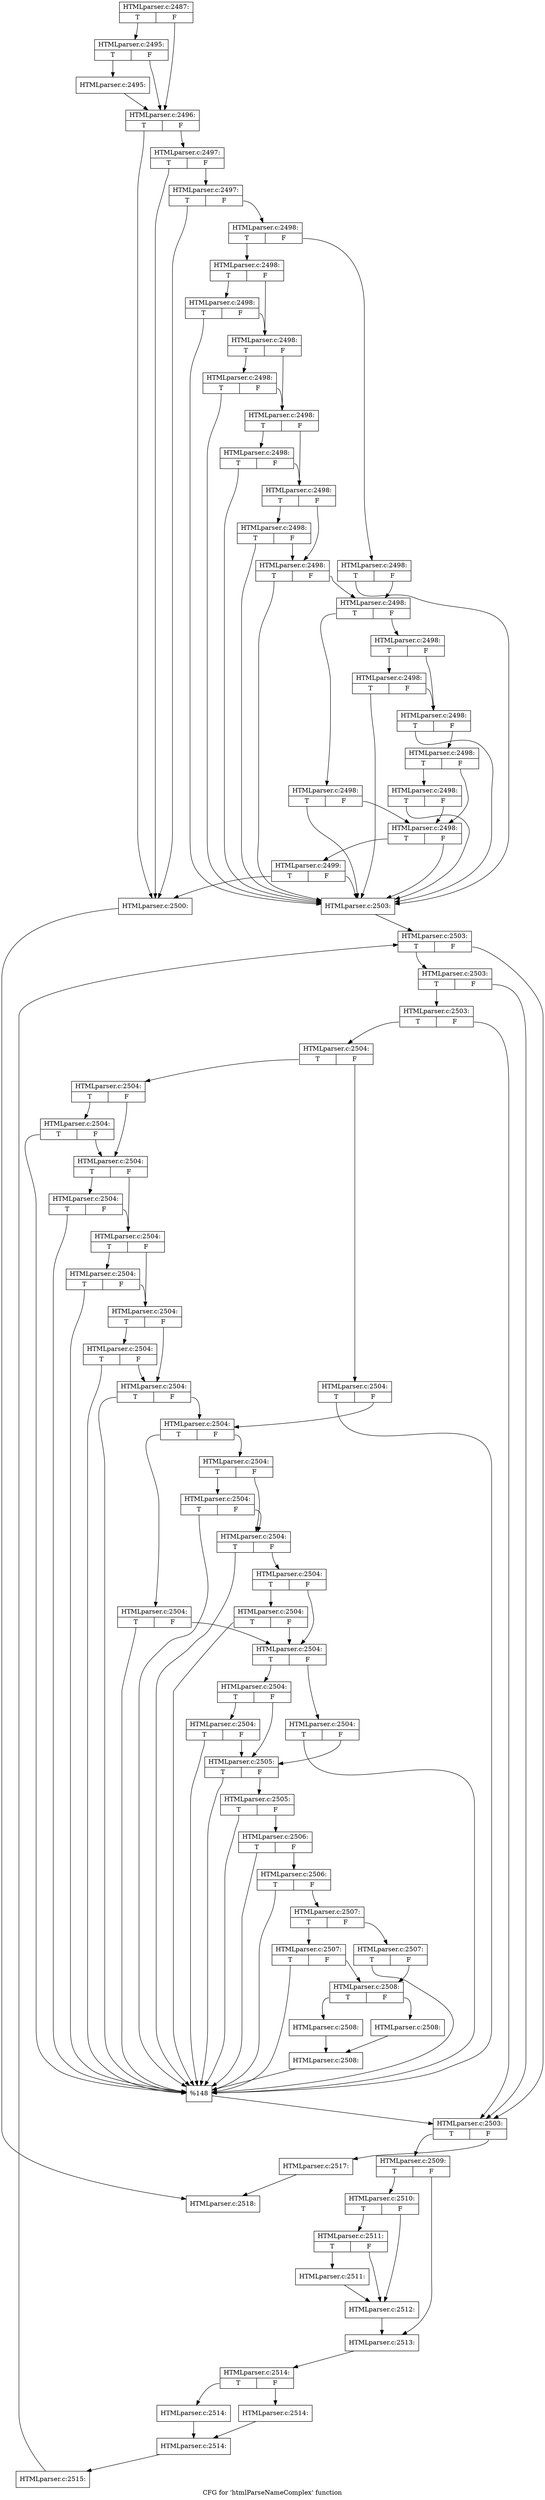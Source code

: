 digraph "CFG for 'htmlParseNameComplex' function" {
	label="CFG for 'htmlParseNameComplex' function";

	Node0x3e80900 [shape=record,label="{HTMLparser.c:2487:|{<s0>T|<s1>F}}"];
	Node0x3e80900:s0 -> Node0x3e83100;
	Node0x3e80900:s1 -> Node0x3e830b0;
	Node0x3e83100 [shape=record,label="{HTMLparser.c:2495:|{<s0>T|<s1>F}}"];
	Node0x3e83100:s0 -> Node0x3e83060;
	Node0x3e83100:s1 -> Node0x3e830b0;
	Node0x3e83060 [shape=record,label="{HTMLparser.c:2495:}"];
	Node0x3e83060 -> Node0x3e830b0;
	Node0x3e830b0 [shape=record,label="{HTMLparser.c:2496:|{<s0>T|<s1>F}}"];
	Node0x3e830b0:s0 -> Node0x3e84690;
	Node0x3e830b0:s1 -> Node0x3e84b20;
	Node0x3e84b20 [shape=record,label="{HTMLparser.c:2497:|{<s0>T|<s1>F}}"];
	Node0x3e84b20:s0 -> Node0x3e84690;
	Node0x3e84b20:s1 -> Node0x3e84ad0;
	Node0x3e84ad0 [shape=record,label="{HTMLparser.c:2497:|{<s0>T|<s1>F}}"];
	Node0x3e84ad0:s0 -> Node0x3e84690;
	Node0x3e84ad0:s1 -> Node0x3e84a80;
	Node0x3e84a80 [shape=record,label="{HTMLparser.c:2498:|{<s0>T|<s1>F}}"];
	Node0x3e84a80:s0 -> Node0x3e85110;
	Node0x3e84a80:s1 -> Node0x3e85160;
	Node0x3e85110 [shape=record,label="{HTMLparser.c:2498:|{<s0>T|<s1>F}}"];
	Node0x3e85110:s0 -> Node0x3e85460;
	Node0x3e85110:s1 -> Node0x3e85410;
	Node0x3e85460 [shape=record,label="{HTMLparser.c:2498:|{<s0>T|<s1>F}}"];
	Node0x3e85460:s0 -> Node0x3e84a30;
	Node0x3e85460:s1 -> Node0x3e85410;
	Node0x3e85410 [shape=record,label="{HTMLparser.c:2498:|{<s0>T|<s1>F}}"];
	Node0x3e85410:s0 -> Node0x3e85790;
	Node0x3e85410:s1 -> Node0x3e853c0;
	Node0x3e85790 [shape=record,label="{HTMLparser.c:2498:|{<s0>T|<s1>F}}"];
	Node0x3e85790:s0 -> Node0x3e84a30;
	Node0x3e85790:s1 -> Node0x3e853c0;
	Node0x3e853c0 [shape=record,label="{HTMLparser.c:2498:|{<s0>T|<s1>F}}"];
	Node0x3e853c0:s0 -> Node0x3e85ac0;
	Node0x3e853c0:s1 -> Node0x3e85370;
	Node0x3e85ac0 [shape=record,label="{HTMLparser.c:2498:|{<s0>T|<s1>F}}"];
	Node0x3e85ac0:s0 -> Node0x3e84a30;
	Node0x3e85ac0:s1 -> Node0x3e85370;
	Node0x3e85370 [shape=record,label="{HTMLparser.c:2498:|{<s0>T|<s1>F}}"];
	Node0x3e85370:s0 -> Node0x3e85df0;
	Node0x3e85370:s1 -> Node0x3e85320;
	Node0x3e85df0 [shape=record,label="{HTMLparser.c:2498:|{<s0>T|<s1>F}}"];
	Node0x3e85df0:s0 -> Node0x3e84a30;
	Node0x3e85df0:s1 -> Node0x3e85320;
	Node0x3e85320 [shape=record,label="{HTMLparser.c:2498:|{<s0>T|<s1>F}}"];
	Node0x3e85320:s0 -> Node0x3e84a30;
	Node0x3e85320:s1 -> Node0x3e850c0;
	Node0x3e85160 [shape=record,label="{HTMLparser.c:2498:|{<s0>T|<s1>F}}"];
	Node0x3e85160:s0 -> Node0x3e84a30;
	Node0x3e85160:s1 -> Node0x3e850c0;
	Node0x3e850c0 [shape=record,label="{HTMLparser.c:2498:|{<s0>T|<s1>F}}"];
	Node0x3e850c0:s0 -> Node0x3e873a0;
	Node0x3e850c0:s1 -> Node0x3e87850;
	Node0x3e873a0 [shape=record,label="{HTMLparser.c:2498:|{<s0>T|<s1>F}}"];
	Node0x3e873a0:s0 -> Node0x3e84a30;
	Node0x3e873a0:s1 -> Node0x3e85070;
	Node0x3e87850 [shape=record,label="{HTMLparser.c:2498:|{<s0>T|<s1>F}}"];
	Node0x3e87850:s0 -> Node0x3e87ba0;
	Node0x3e87850:s1 -> Node0x3e87b50;
	Node0x3e87ba0 [shape=record,label="{HTMLparser.c:2498:|{<s0>T|<s1>F}}"];
	Node0x3e87ba0:s0 -> Node0x3e84a30;
	Node0x3e87ba0:s1 -> Node0x3e87b50;
	Node0x3e87b50 [shape=record,label="{HTMLparser.c:2498:|{<s0>T|<s1>F}}"];
	Node0x3e87b50:s0 -> Node0x3e84a30;
	Node0x3e87b50:s1 -> Node0x3e87b00;
	Node0x3e87b00 [shape=record,label="{HTMLparser.c:2498:|{<s0>T|<s1>F}}"];
	Node0x3e87b00:s0 -> Node0x3e88040;
	Node0x3e87b00:s1 -> Node0x3e85070;
	Node0x3e88040 [shape=record,label="{HTMLparser.c:2498:|{<s0>T|<s1>F}}"];
	Node0x3e88040:s0 -> Node0x3e84a30;
	Node0x3e88040:s1 -> Node0x3e85070;
	Node0x3e85070 [shape=record,label="{HTMLparser.c:2498:|{<s0>T|<s1>F}}"];
	Node0x3e85070:s0 -> Node0x3e85020;
	Node0x3e85070:s1 -> Node0x3e84a30;
	Node0x3e85020 [shape=record,label="{HTMLparser.c:2499:|{<s0>T|<s1>F}}"];
	Node0x3e85020:s0 -> Node0x3e84690;
	Node0x3e85020:s1 -> Node0x3e84a30;
	Node0x3e84690 [shape=record,label="{HTMLparser.c:2500:}"];
	Node0x3e84690 -> Node0x3e79420;
	Node0x3e84a30 [shape=record,label="{HTMLparser.c:2503:}"];
	Node0x3e84a30 -> Node0x3e886d0;
	Node0x3e886d0 [shape=record,label="{HTMLparser.c:2503:|{<s0>T|<s1>F}}"];
	Node0x3e886d0:s0 -> Node0x3e88a20;
	Node0x3e886d0:s1 -> Node0x3e88900;
	Node0x3e88a20 [shape=record,label="{HTMLparser.c:2503:|{<s0>T|<s1>F}}"];
	Node0x3e88a20:s0 -> Node0x3e889a0;
	Node0x3e88a20:s1 -> Node0x3e88900;
	Node0x3e889a0 [shape=record,label="{HTMLparser.c:2503:|{<s0>T|<s1>F}}"];
	Node0x3e889a0:s0 -> Node0x3e88950;
	Node0x3e889a0:s1 -> Node0x3e88900;
	Node0x3e88950 [shape=record,label="{HTMLparser.c:2504:|{<s0>T|<s1>F}}"];
	Node0x3e88950:s0 -> Node0x3e894f0;
	Node0x3e88950:s1 -> Node0x3e89540;
	Node0x3e894f0 [shape=record,label="{HTMLparser.c:2504:|{<s0>T|<s1>F}}"];
	Node0x3e894f0:s0 -> Node0x3e898a0;
	Node0x3e894f0:s1 -> Node0x3e89850;
	Node0x3e898a0 [shape=record,label="{HTMLparser.c:2504:|{<s0>T|<s1>F}}"];
	Node0x3e898a0:s0 -> Node0x3e89000;
	Node0x3e898a0:s1 -> Node0x3e89850;
	Node0x3e89850 [shape=record,label="{HTMLparser.c:2504:|{<s0>T|<s1>F}}"];
	Node0x3e89850:s0 -> Node0x3e89bd0;
	Node0x3e89850:s1 -> Node0x3e89800;
	Node0x3e89bd0 [shape=record,label="{HTMLparser.c:2504:|{<s0>T|<s1>F}}"];
	Node0x3e89bd0:s0 -> Node0x3e89000;
	Node0x3e89bd0:s1 -> Node0x3e89800;
	Node0x3e89800 [shape=record,label="{HTMLparser.c:2504:|{<s0>T|<s1>F}}"];
	Node0x3e89800:s0 -> Node0x3e89f00;
	Node0x3e89800:s1 -> Node0x3e897b0;
	Node0x3e89f00 [shape=record,label="{HTMLparser.c:2504:|{<s0>T|<s1>F}}"];
	Node0x3e89f00:s0 -> Node0x3e89000;
	Node0x3e89f00:s1 -> Node0x3e897b0;
	Node0x3e897b0 [shape=record,label="{HTMLparser.c:2504:|{<s0>T|<s1>F}}"];
	Node0x3e897b0:s0 -> Node0x3e8a230;
	Node0x3e897b0:s1 -> Node0x3e89760;
	Node0x3e8a230 [shape=record,label="{HTMLparser.c:2504:|{<s0>T|<s1>F}}"];
	Node0x3e8a230:s0 -> Node0x3e89000;
	Node0x3e8a230:s1 -> Node0x3e89760;
	Node0x3e89760 [shape=record,label="{HTMLparser.c:2504:|{<s0>T|<s1>F}}"];
	Node0x3e89760:s0 -> Node0x3e89000;
	Node0x3e89760:s1 -> Node0x3e89470;
	Node0x3e89540 [shape=record,label="{HTMLparser.c:2504:|{<s0>T|<s1>F}}"];
	Node0x3e89540:s0 -> Node0x3e89000;
	Node0x3e89540:s1 -> Node0x3e89470;
	Node0x3e89470 [shape=record,label="{HTMLparser.c:2504:|{<s0>T|<s1>F}}"];
	Node0x3e89470:s0 -> Node0x3e8a880;
	Node0x3e89470:s1 -> Node0x3e8a8d0;
	Node0x3e8a880 [shape=record,label="{HTMLparser.c:2504:|{<s0>T|<s1>F}}"];
	Node0x3e8a880:s0 -> Node0x3e89000;
	Node0x3e8a880:s1 -> Node0x3e893f0;
	Node0x3e8a8d0 [shape=record,label="{HTMLparser.c:2504:|{<s0>T|<s1>F}}"];
	Node0x3e8a8d0:s0 -> Node0x3e8ac20;
	Node0x3e8a8d0:s1 -> Node0x3e8abd0;
	Node0x3e8ac20 [shape=record,label="{HTMLparser.c:2504:|{<s0>T|<s1>F}}"];
	Node0x3e8ac20:s0 -> Node0x3e89000;
	Node0x3e8ac20:s1 -> Node0x3e8abd0;
	Node0x3e8abd0 [shape=record,label="{HTMLparser.c:2504:|{<s0>T|<s1>F}}"];
	Node0x3e8abd0:s0 -> Node0x3e89000;
	Node0x3e8abd0:s1 -> Node0x3e8ab80;
	Node0x3e8ab80 [shape=record,label="{HTMLparser.c:2504:|{<s0>T|<s1>F}}"];
	Node0x3e8ab80:s0 -> Node0x3e8b0c0;
	Node0x3e8ab80:s1 -> Node0x3e893f0;
	Node0x3e8b0c0 [shape=record,label="{HTMLparser.c:2504:|{<s0>T|<s1>F}}"];
	Node0x3e8b0c0:s0 -> Node0x3e89000;
	Node0x3e8b0c0:s1 -> Node0x3e893f0;
	Node0x3e893f0 [shape=record,label="{HTMLparser.c:2504:|{<s0>T|<s1>F}}"];
	Node0x3e893f0:s0 -> Node0x3e8b3f0;
	Node0x3e893f0:s1 -> Node0x3e8b440;
	Node0x3e8b3f0 [shape=record,label="{HTMLparser.c:2504:|{<s0>T|<s1>F}}"];
	Node0x3e8b3f0:s0 -> Node0x3e8b630;
	Node0x3e8b3f0:s1 -> Node0x3e89370;
	Node0x3e8b630 [shape=record,label="{HTMLparser.c:2504:|{<s0>T|<s1>F}}"];
	Node0x3e8b630:s0 -> Node0x3e89000;
	Node0x3e8b630:s1 -> Node0x3e89370;
	Node0x3e8b440 [shape=record,label="{HTMLparser.c:2504:|{<s0>T|<s1>F}}"];
	Node0x3e8b440:s0 -> Node0x3e89000;
	Node0x3e8b440:s1 -> Node0x3e89370;
	Node0x3e89370 [shape=record,label="{HTMLparser.c:2505:|{<s0>T|<s1>F}}"];
	Node0x3e89370:s0 -> Node0x3e89000;
	Node0x3e89370:s1 -> Node0x3e892f0;
	Node0x3e892f0 [shape=record,label="{HTMLparser.c:2505:|{<s0>T|<s1>F}}"];
	Node0x3e892f0:s0 -> Node0x3e89000;
	Node0x3e892f0:s1 -> Node0x3e89270;
	Node0x3e89270 [shape=record,label="{HTMLparser.c:2506:|{<s0>T|<s1>F}}"];
	Node0x3e89270:s0 -> Node0x3e89000;
	Node0x3e89270:s1 -> Node0x3e891f0;
	Node0x3e891f0 [shape=record,label="{HTMLparser.c:2506:|{<s0>T|<s1>F}}"];
	Node0x3e891f0:s0 -> Node0x3e89000;
	Node0x3e891f0:s1 -> Node0x3e89170;
	Node0x3e89170 [shape=record,label="{HTMLparser.c:2507:|{<s0>T|<s1>F}}"];
	Node0x3e89170:s0 -> Node0x3e8c420;
	Node0x3e89170:s1 -> Node0x3e8c470;
	Node0x3e8c420 [shape=record,label="{HTMLparser.c:2507:|{<s0>T|<s1>F}}"];
	Node0x3e8c420:s0 -> Node0x3e89000;
	Node0x3e8c420:s1 -> Node0x3e89120;
	Node0x3e8c470 [shape=record,label="{HTMLparser.c:2507:|{<s0>T|<s1>F}}"];
	Node0x3e8c470:s0 -> Node0x3e89000;
	Node0x3e8c470:s1 -> Node0x3e89120;
	Node0x3e89120 [shape=record,label="{HTMLparser.c:2508:|{<s0>T|<s1>F}}"];
	Node0x3e89120:s0 -> Node0x3e845e0;
	Node0x3e89120:s1 -> Node0x3e8c9b0;
	Node0x3e845e0 [shape=record,label="{HTMLparser.c:2508:}"];
	Node0x3e845e0 -> Node0x3e8ca00;
	Node0x3e8c9b0 [shape=record,label="{HTMLparser.c:2508:}"];
	Node0x3e8c9b0 -> Node0x3e8ca00;
	Node0x3e8ca00 [shape=record,label="{HTMLparser.c:2508:}"];
	Node0x3e8ca00 -> Node0x3e89000;
	Node0x3e89000 [shape=record,label="{%148}"];
	Node0x3e89000 -> Node0x3e88900;
	Node0x3e88900 [shape=record,label="{HTMLparser.c:2503:|{<s0>T|<s1>F}}"];
	Node0x3e88900:s0 -> Node0x3e8d3d0;
	Node0x3e88900:s1 -> Node0x3e88880;
	Node0x3e8d3d0 [shape=record,label="{HTMLparser.c:2509:|{<s0>T|<s1>F}}"];
	Node0x3e8d3d0:s0 -> Node0x3e8d4b0;
	Node0x3e8d3d0:s1 -> Node0x3e8d500;
	Node0x3e8d4b0 [shape=record,label="{HTMLparser.c:2510:|{<s0>T|<s1>F}}"];
	Node0x3e8d4b0:s0 -> Node0x3e8da20;
	Node0x3e8d4b0:s1 -> Node0x3e8d9d0;
	Node0x3e8da20 [shape=record,label="{HTMLparser.c:2511:|{<s0>T|<s1>F}}"];
	Node0x3e8da20:s0 -> Node0x3e8d980;
	Node0x3e8da20:s1 -> Node0x3e8d9d0;
	Node0x3e8d980 [shape=record,label="{HTMLparser.c:2511:}"];
	Node0x3e8d980 -> Node0x3e8d9d0;
	Node0x3e8d9d0 [shape=record,label="{HTMLparser.c:2512:}"];
	Node0x3e8d9d0 -> Node0x3e8d500;
	Node0x3e8d500 [shape=record,label="{HTMLparser.c:2513:}"];
	Node0x3e8d500 -> Node0x3e8ea30;
	Node0x3e8ea30 [shape=record,label="{HTMLparser.c:2514:|{<s0>T|<s1>F}}"];
	Node0x3e8ea30:s0 -> Node0x3e8ecd0;
	Node0x3e8ea30:s1 -> Node0x3e8ed70;
	Node0x3e8ecd0 [shape=record,label="{HTMLparser.c:2514:}"];
	Node0x3e8ecd0 -> Node0x3e8ed20;
	Node0x3e8ed70 [shape=record,label="{HTMLparser.c:2514:}"];
	Node0x3e8ed70 -> Node0x3e8ed20;
	Node0x3e8ed20 [shape=record,label="{HTMLparser.c:2514:}"];
	Node0x3e8ed20 -> Node0x3e8e990;
	Node0x3e8e990 [shape=record,label="{HTMLparser.c:2515:}"];
	Node0x3e8e990 -> Node0x3e886d0;
	Node0x3e88880 [shape=record,label="{HTMLparser.c:2517:}"];
	Node0x3e88880 -> Node0x3e79420;
	Node0x3e79420 [shape=record,label="{HTMLparser.c:2518:}"];
}
